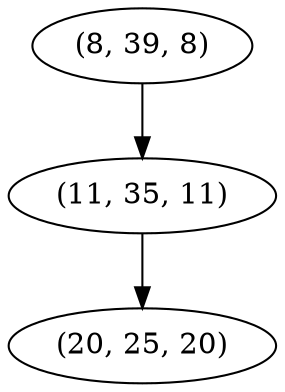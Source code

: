 digraph tree {
    "(8, 39, 8)";
    "(11, 35, 11)";
    "(20, 25, 20)";
    "(8, 39, 8)" -> "(11, 35, 11)";
    "(11, 35, 11)" -> "(20, 25, 20)";
}
